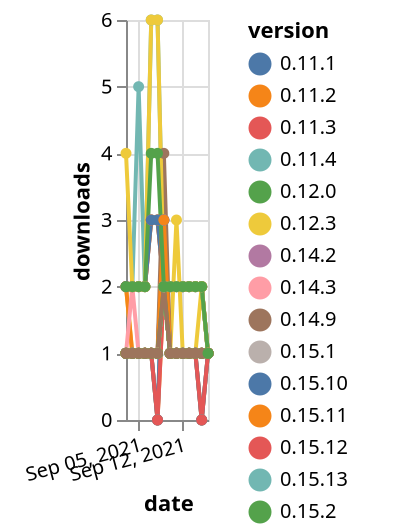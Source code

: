 {"$schema": "https://vega.github.io/schema/vega-lite/v5.json", "description": "A simple bar chart with embedded data.", "data": {"values": [{"date": "2021-09-03", "total": 2358, "delta": 2, "version": "0.11.3"}, {"date": "2021-09-04", "total": 2360, "delta": 2, "version": "0.11.3"}, {"date": "2021-09-05", "total": 2362, "delta": 2, "version": "0.11.3"}, {"date": "2021-09-06", "total": 2364, "delta": 2, "version": "0.11.3"}, {"date": "2021-09-07", "total": 2367, "delta": 3, "version": "0.11.3"}, {"date": "2021-09-08", "total": 2370, "delta": 3, "version": "0.11.3"}, {"date": "2021-09-09", "total": 2372, "delta": 2, "version": "0.11.3"}, {"date": "2021-09-10", "total": 2374, "delta": 2, "version": "0.11.3"}, {"date": "2021-09-11", "total": 2376, "delta": 2, "version": "0.11.3"}, {"date": "2021-09-12", "total": 2378, "delta": 2, "version": "0.11.3"}, {"date": "2021-09-13", "total": 2380, "delta": 2, "version": "0.11.3"}, {"date": "2021-09-14", "total": 2382, "delta": 2, "version": "0.11.3"}, {"date": "2021-09-15", "total": 2384, "delta": 2, "version": "0.11.3"}, {"date": "2021-09-16", "total": 2385, "delta": 1, "version": "0.11.3"}, {"date": "2021-09-03", "total": 253, "delta": 1, "version": "0.14.3"}, {"date": "2021-09-04", "total": 254, "delta": 1, "version": "0.14.3"}, {"date": "2021-09-05", "total": 255, "delta": 1, "version": "0.14.3"}, {"date": "2021-09-06", "total": 256, "delta": 1, "version": "0.14.3"}, {"date": "2021-09-07", "total": 257, "delta": 1, "version": "0.14.3"}, {"date": "2021-09-08", "total": 258, "delta": 1, "version": "0.14.3"}, {"date": "2021-09-09", "total": 260, "delta": 2, "version": "0.14.3"}, {"date": "2021-09-10", "total": 261, "delta": 1, "version": "0.14.3"}, {"date": "2021-09-11", "total": 262, "delta": 1, "version": "0.14.3"}, {"date": "2021-09-12", "total": 263, "delta": 1, "version": "0.14.3"}, {"date": "2021-09-13", "total": 264, "delta": 1, "version": "0.14.3"}, {"date": "2021-09-14", "total": 265, "delta": 1, "version": "0.14.3"}, {"date": "2021-09-15", "total": 266, "delta": 1, "version": "0.14.3"}, {"date": "2021-09-16", "total": 267, "delta": 1, "version": "0.14.3"}, {"date": "2021-09-03", "total": 238, "delta": 1, "version": "0.15.11"}, {"date": "2021-09-04", "total": 239, "delta": 1, "version": "0.15.11"}, {"date": "2021-09-05", "total": 240, "delta": 1, "version": "0.15.11"}, {"date": "2021-09-06", "total": 241, "delta": 1, "version": "0.15.11"}, {"date": "2021-09-07", "total": 242, "delta": 1, "version": "0.15.11"}, {"date": "2021-09-08", "total": 242, "delta": 0, "version": "0.15.11"}, {"date": "2021-09-09", "total": 244, "delta": 2, "version": "0.15.11"}, {"date": "2021-09-10", "total": 245, "delta": 1, "version": "0.15.11"}, {"date": "2021-09-11", "total": 246, "delta": 1, "version": "0.15.11"}, {"date": "2021-09-12", "total": 247, "delta": 1, "version": "0.15.11"}, {"date": "2021-09-13", "total": 248, "delta": 1, "version": "0.15.11"}, {"date": "2021-09-14", "total": 249, "delta": 1, "version": "0.15.11"}, {"date": "2021-09-15", "total": 249, "delta": 0, "version": "0.15.11"}, {"date": "2021-09-16", "total": 250, "delta": 1, "version": "0.15.11"}, {"date": "2021-09-03", "total": 196, "delta": 1, "version": "0.16.19"}, {"date": "2021-09-04", "total": 197, "delta": 1, "version": "0.16.19"}, {"date": "2021-09-05", "total": 198, "delta": 1, "version": "0.16.19"}, {"date": "2021-09-06", "total": 199, "delta": 1, "version": "0.16.19"}, {"date": "2021-09-07", "total": 200, "delta": 1, "version": "0.16.19"}, {"date": "2021-09-08", "total": 201, "delta": 1, "version": "0.16.19"}, {"date": "2021-09-09", "total": 203, "delta": 2, "version": "0.16.19"}, {"date": "2021-09-10", "total": 204, "delta": 1, "version": "0.16.19"}, {"date": "2021-09-11", "total": 205, "delta": 1, "version": "0.16.19"}, {"date": "2021-09-12", "total": 206, "delta": 1, "version": "0.16.19"}, {"date": "2021-09-13", "total": 207, "delta": 1, "version": "0.16.19"}, {"date": "2021-09-14", "total": 208, "delta": 1, "version": "0.16.19"}, {"date": "2021-09-15", "total": 209, "delta": 1, "version": "0.16.19"}, {"date": "2021-09-16", "total": 210, "delta": 1, "version": "0.16.19"}, {"date": "2021-09-03", "total": 242, "delta": 1, "version": "0.14.2"}, {"date": "2021-09-04", "total": 243, "delta": 1, "version": "0.14.2"}, {"date": "2021-09-05", "total": 244, "delta": 1, "version": "0.14.2"}, {"date": "2021-09-06", "total": 245, "delta": 1, "version": "0.14.2"}, {"date": "2021-09-07", "total": 246, "delta": 1, "version": "0.14.2"}, {"date": "2021-09-08", "total": 247, "delta": 1, "version": "0.14.2"}, {"date": "2021-09-09", "total": 249, "delta": 2, "version": "0.14.2"}, {"date": "2021-09-10", "total": 250, "delta": 1, "version": "0.14.2"}, {"date": "2021-09-11", "total": 251, "delta": 1, "version": "0.14.2"}, {"date": "2021-09-12", "total": 252, "delta": 1, "version": "0.14.2"}, {"date": "2021-09-13", "total": 253, "delta": 1, "version": "0.14.2"}, {"date": "2021-09-14", "total": 254, "delta": 1, "version": "0.14.2"}, {"date": "2021-09-15", "total": 255, "delta": 1, "version": "0.14.2"}, {"date": "2021-09-16", "total": 256, "delta": 1, "version": "0.14.2"}, {"date": "2021-09-03", "total": 298, "delta": 2, "version": "0.17.8"}, {"date": "2021-09-04", "total": 299, "delta": 1, "version": "0.17.8"}, {"date": "2021-09-05", "total": 300, "delta": 1, "version": "0.17.8"}, {"date": "2021-09-06", "total": 301, "delta": 1, "version": "0.17.8"}, {"date": "2021-09-07", "total": 302, "delta": 1, "version": "0.17.8"}, {"date": "2021-09-08", "total": 303, "delta": 1, "version": "0.17.8"}, {"date": "2021-09-09", "total": 305, "delta": 2, "version": "0.17.8"}, {"date": "2021-09-10", "total": 306, "delta": 1, "version": "0.17.8"}, {"date": "2021-09-11", "total": 309, "delta": 3, "version": "0.17.8"}, {"date": "2021-09-12", "total": 310, "delta": 1, "version": "0.17.8"}, {"date": "2021-09-13", "total": 311, "delta": 1, "version": "0.17.8"}, {"date": "2021-09-14", "total": 312, "delta": 1, "version": "0.17.8"}, {"date": "2021-09-15", "total": 314, "delta": 2, "version": "0.17.8"}, {"date": "2021-09-16", "total": 315, "delta": 1, "version": "0.17.8"}, {"date": "2021-09-03", "total": 174, "delta": 1, "version": "0.16.18"}, {"date": "2021-09-04", "total": 175, "delta": 1, "version": "0.16.18"}, {"date": "2021-09-05", "total": 176, "delta": 1, "version": "0.16.18"}, {"date": "2021-09-06", "total": 177, "delta": 1, "version": "0.16.18"}, {"date": "2021-09-07", "total": 178, "delta": 1, "version": "0.16.18"}, {"date": "2021-09-08", "total": 179, "delta": 1, "version": "0.16.18"}, {"date": "2021-09-09", "total": 181, "delta": 2, "version": "0.16.18"}, {"date": "2021-09-10", "total": 182, "delta": 1, "version": "0.16.18"}, {"date": "2021-09-11", "total": 183, "delta": 1, "version": "0.16.18"}, {"date": "2021-09-12", "total": 184, "delta": 1, "version": "0.16.18"}, {"date": "2021-09-13", "total": 185, "delta": 1, "version": "0.16.18"}, {"date": "2021-09-14", "total": 186, "delta": 1, "version": "0.16.18"}, {"date": "2021-09-15", "total": 187, "delta": 1, "version": "0.16.18"}, {"date": "2021-09-16", "total": 188, "delta": 1, "version": "0.16.18"}, {"date": "2021-09-03", "total": 828, "delta": 1, "version": "0.16.20"}, {"date": "2021-09-04", "total": 829, "delta": 1, "version": "0.16.20"}, {"date": "2021-09-05", "total": 830, "delta": 1, "version": "0.16.20"}, {"date": "2021-09-06", "total": 831, "delta": 1, "version": "0.16.20"}, {"date": "2021-09-07", "total": 832, "delta": 1, "version": "0.16.20"}, {"date": "2021-09-08", "total": 833, "delta": 1, "version": "0.16.20"}, {"date": "2021-09-09", "total": 835, "delta": 2, "version": "0.16.20"}, {"date": "2021-09-10", "total": 836, "delta": 1, "version": "0.16.20"}, {"date": "2021-09-11", "total": 837, "delta": 1, "version": "0.16.20"}, {"date": "2021-09-12", "total": 838, "delta": 1, "version": "0.16.20"}, {"date": "2021-09-13", "total": 839, "delta": 1, "version": "0.16.20"}, {"date": "2021-09-14", "total": 840, "delta": 1, "version": "0.16.20"}, {"date": "2021-09-15", "total": 841, "delta": 1, "version": "0.16.20"}, {"date": "2021-09-16", "total": 842, "delta": 1, "version": "0.16.20"}, {"date": "2021-09-03", "total": 161, "delta": 1, "version": "0.16.11"}, {"date": "2021-09-04", "total": 162, "delta": 1, "version": "0.16.11"}, {"date": "2021-09-05", "total": 163, "delta": 1, "version": "0.16.11"}, {"date": "2021-09-06", "total": 164, "delta": 1, "version": "0.16.11"}, {"date": "2021-09-07", "total": 165, "delta": 1, "version": "0.16.11"}, {"date": "2021-09-08", "total": 166, "delta": 1, "version": "0.16.11"}, {"date": "2021-09-09", "total": 168, "delta": 2, "version": "0.16.11"}, {"date": "2021-09-10", "total": 169, "delta": 1, "version": "0.16.11"}, {"date": "2021-09-11", "total": 170, "delta": 1, "version": "0.16.11"}, {"date": "2021-09-12", "total": 171, "delta": 1, "version": "0.16.11"}, {"date": "2021-09-13", "total": 172, "delta": 1, "version": "0.16.11"}, {"date": "2021-09-14", "total": 173, "delta": 1, "version": "0.16.11"}, {"date": "2021-09-15", "total": 174, "delta": 1, "version": "0.16.11"}, {"date": "2021-09-16", "total": 175, "delta": 1, "version": "0.16.11"}, {"date": "2021-09-03", "total": 184, "delta": 1, "version": "0.17.0"}, {"date": "2021-09-04", "total": 185, "delta": 1, "version": "0.17.0"}, {"date": "2021-09-05", "total": 186, "delta": 1, "version": "0.17.0"}, {"date": "2021-09-06", "total": 187, "delta": 1, "version": "0.17.0"}, {"date": "2021-09-07", "total": 188, "delta": 1, "version": "0.17.0"}, {"date": "2021-09-08", "total": 189, "delta": 1, "version": "0.17.0"}, {"date": "2021-09-09", "total": 191, "delta": 2, "version": "0.17.0"}, {"date": "2021-09-10", "total": 192, "delta": 1, "version": "0.17.0"}, {"date": "2021-09-11", "total": 193, "delta": 1, "version": "0.17.0"}, {"date": "2021-09-12", "total": 194, "delta": 1, "version": "0.17.0"}, {"date": "2021-09-13", "total": 195, "delta": 1, "version": "0.17.0"}, {"date": "2021-09-14", "total": 196, "delta": 1, "version": "0.17.0"}, {"date": "2021-09-15", "total": 197, "delta": 1, "version": "0.17.0"}, {"date": "2021-09-16", "total": 198, "delta": 1, "version": "0.17.0"}, {"date": "2021-09-03", "total": 3213, "delta": 2, "version": "0.11.4"}, {"date": "2021-09-04", "total": 3215, "delta": 2, "version": "0.11.4"}, {"date": "2021-09-05", "total": 3220, "delta": 5, "version": "0.11.4"}, {"date": "2021-09-06", "total": 3222, "delta": 2, "version": "0.11.4"}, {"date": "2021-09-07", "total": 3228, "delta": 6, "version": "0.11.4"}, {"date": "2021-09-08", "total": 3234, "delta": 6, "version": "0.11.4"}, {"date": "2021-09-09", "total": 3236, "delta": 2, "version": "0.11.4"}, {"date": "2021-09-10", "total": 3238, "delta": 2, "version": "0.11.4"}, {"date": "2021-09-11", "total": 3240, "delta": 2, "version": "0.11.4"}, {"date": "2021-09-12", "total": 3242, "delta": 2, "version": "0.11.4"}, {"date": "2021-09-13", "total": 3244, "delta": 2, "version": "0.11.4"}, {"date": "2021-09-14", "total": 3246, "delta": 2, "version": "0.11.4"}, {"date": "2021-09-15", "total": 3248, "delta": 2, "version": "0.11.4"}, {"date": "2021-09-16", "total": 3249, "delta": 1, "version": "0.11.4"}, {"date": "2021-09-03", "total": 233, "delta": 1, "version": "0.15.1"}, {"date": "2021-09-04", "total": 234, "delta": 1, "version": "0.15.1"}, {"date": "2021-09-05", "total": 235, "delta": 1, "version": "0.15.1"}, {"date": "2021-09-06", "total": 236, "delta": 1, "version": "0.15.1"}, {"date": "2021-09-07", "total": 237, "delta": 1, "version": "0.15.1"}, {"date": "2021-09-08", "total": 238, "delta": 1, "version": "0.15.1"}, {"date": "2021-09-09", "total": 240, "delta": 2, "version": "0.15.1"}, {"date": "2021-09-10", "total": 241, "delta": 1, "version": "0.15.1"}, {"date": "2021-09-11", "total": 242, "delta": 1, "version": "0.15.1"}, {"date": "2021-09-12", "total": 243, "delta": 1, "version": "0.15.1"}, {"date": "2021-09-13", "total": 244, "delta": 1, "version": "0.15.1"}, {"date": "2021-09-14", "total": 245, "delta": 1, "version": "0.15.1"}, {"date": "2021-09-15", "total": 246, "delta": 1, "version": "0.15.1"}, {"date": "2021-09-16", "total": 247, "delta": 1, "version": "0.15.1"}, {"date": "2021-09-03", "total": 190, "delta": 1, "version": "0.17.2"}, {"date": "2021-09-04", "total": 191, "delta": 1, "version": "0.17.2"}, {"date": "2021-09-05", "total": 192, "delta": 1, "version": "0.17.2"}, {"date": "2021-09-06", "total": 193, "delta": 1, "version": "0.17.2"}, {"date": "2021-09-07", "total": 194, "delta": 1, "version": "0.17.2"}, {"date": "2021-09-08", "total": 195, "delta": 1, "version": "0.17.2"}, {"date": "2021-09-09", "total": 197, "delta": 2, "version": "0.17.2"}, {"date": "2021-09-10", "total": 198, "delta": 1, "version": "0.17.2"}, {"date": "2021-09-11", "total": 199, "delta": 1, "version": "0.17.2"}, {"date": "2021-09-12", "total": 200, "delta": 1, "version": "0.17.2"}, {"date": "2021-09-13", "total": 201, "delta": 1, "version": "0.17.2"}, {"date": "2021-09-14", "total": 202, "delta": 1, "version": "0.17.2"}, {"date": "2021-09-15", "total": 203, "delta": 1, "version": "0.17.2"}, {"date": "2021-09-16", "total": 204, "delta": 1, "version": "0.17.2"}, {"date": "2021-09-03", "total": 126, "delta": 1, "version": "0.17.4"}, {"date": "2021-09-04", "total": 127, "delta": 1, "version": "0.17.4"}, {"date": "2021-09-05", "total": 128, "delta": 1, "version": "0.17.4"}, {"date": "2021-09-06", "total": 129, "delta": 1, "version": "0.17.4"}, {"date": "2021-09-07", "total": 130, "delta": 1, "version": "0.17.4"}, {"date": "2021-09-08", "total": 131, "delta": 1, "version": "0.17.4"}, {"date": "2021-09-09", "total": 133, "delta": 2, "version": "0.17.4"}, {"date": "2021-09-10", "total": 134, "delta": 1, "version": "0.17.4"}, {"date": "2021-09-11", "total": 135, "delta": 1, "version": "0.17.4"}, {"date": "2021-09-12", "total": 136, "delta": 1, "version": "0.17.4"}, {"date": "2021-09-13", "total": 137, "delta": 1, "version": "0.17.4"}, {"date": "2021-09-14", "total": 138, "delta": 1, "version": "0.17.4"}, {"date": "2021-09-15", "total": 139, "delta": 1, "version": "0.17.4"}, {"date": "2021-09-16", "total": 140, "delta": 1, "version": "0.17.4"}, {"date": "2021-09-03", "total": 126, "delta": 1, "version": "0.17.5"}, {"date": "2021-09-04", "total": 127, "delta": 1, "version": "0.17.5"}, {"date": "2021-09-05", "total": 128, "delta": 1, "version": "0.17.5"}, {"date": "2021-09-06", "total": 129, "delta": 1, "version": "0.17.5"}, {"date": "2021-09-07", "total": 130, "delta": 1, "version": "0.17.5"}, {"date": "2021-09-08", "total": 131, "delta": 1, "version": "0.17.5"}, {"date": "2021-09-09", "total": 133, "delta": 2, "version": "0.17.5"}, {"date": "2021-09-10", "total": 134, "delta": 1, "version": "0.17.5"}, {"date": "2021-09-11", "total": 135, "delta": 1, "version": "0.17.5"}, {"date": "2021-09-12", "total": 136, "delta": 1, "version": "0.17.5"}, {"date": "2021-09-13", "total": 137, "delta": 1, "version": "0.17.5"}, {"date": "2021-09-14", "total": 138, "delta": 1, "version": "0.17.5"}, {"date": "2021-09-15", "total": 139, "delta": 1, "version": "0.17.5"}, {"date": "2021-09-16", "total": 140, "delta": 1, "version": "0.17.5"}, {"date": "2021-09-03", "total": 129, "delta": 2, "version": "0.17.3"}, {"date": "2021-09-04", "total": 130, "delta": 1, "version": "0.17.3"}, {"date": "2021-09-05", "total": 131, "delta": 1, "version": "0.17.3"}, {"date": "2021-09-06", "total": 132, "delta": 1, "version": "0.17.3"}, {"date": "2021-09-07", "total": 133, "delta": 1, "version": "0.17.3"}, {"date": "2021-09-08", "total": 134, "delta": 1, "version": "0.17.3"}, {"date": "2021-09-09", "total": 136, "delta": 2, "version": "0.17.3"}, {"date": "2021-09-10", "total": 137, "delta": 1, "version": "0.17.3"}, {"date": "2021-09-11", "total": 138, "delta": 1, "version": "0.17.3"}, {"date": "2021-09-12", "total": 139, "delta": 1, "version": "0.17.3"}, {"date": "2021-09-13", "total": 140, "delta": 1, "version": "0.17.3"}, {"date": "2021-09-14", "total": 141, "delta": 1, "version": "0.17.3"}, {"date": "2021-09-15", "total": 142, "delta": 1, "version": "0.17.3"}, {"date": "2021-09-16", "total": 143, "delta": 1, "version": "0.17.3"}, {"date": "2021-09-03", "total": 232, "delta": 1, "version": "0.17.1"}, {"date": "2021-09-04", "total": 233, "delta": 1, "version": "0.17.1"}, {"date": "2021-09-05", "total": 234, "delta": 1, "version": "0.17.1"}, {"date": "2021-09-06", "total": 235, "delta": 1, "version": "0.17.1"}, {"date": "2021-09-07", "total": 236, "delta": 1, "version": "0.17.1"}, {"date": "2021-09-08", "total": 237, "delta": 1, "version": "0.17.1"}, {"date": "2021-09-09", "total": 239, "delta": 2, "version": "0.17.1"}, {"date": "2021-09-10", "total": 240, "delta": 1, "version": "0.17.1"}, {"date": "2021-09-11", "total": 241, "delta": 1, "version": "0.17.1"}, {"date": "2021-09-12", "total": 242, "delta": 1, "version": "0.17.1"}, {"date": "2021-09-13", "total": 243, "delta": 1, "version": "0.17.1"}, {"date": "2021-09-14", "total": 244, "delta": 1, "version": "0.17.1"}, {"date": "2021-09-15", "total": 245, "delta": 1, "version": "0.17.1"}, {"date": "2021-09-16", "total": 246, "delta": 1, "version": "0.17.1"}, {"date": "2021-09-03", "total": 246, "delta": 1, "version": "0.15.8"}, {"date": "2021-09-04", "total": 247, "delta": 1, "version": "0.15.8"}, {"date": "2021-09-05", "total": 248, "delta": 1, "version": "0.15.8"}, {"date": "2021-09-06", "total": 249, "delta": 1, "version": "0.15.8"}, {"date": "2021-09-07", "total": 250, "delta": 1, "version": "0.15.8"}, {"date": "2021-09-08", "total": 251, "delta": 1, "version": "0.15.8"}, {"date": "2021-09-09", "total": 253, "delta": 2, "version": "0.15.8"}, {"date": "2021-09-10", "total": 254, "delta": 1, "version": "0.15.8"}, {"date": "2021-09-11", "total": 255, "delta": 1, "version": "0.15.8"}, {"date": "2021-09-12", "total": 256, "delta": 1, "version": "0.15.8"}, {"date": "2021-09-13", "total": 257, "delta": 1, "version": "0.15.8"}, {"date": "2021-09-14", "total": 258, "delta": 1, "version": "0.15.8"}, {"date": "2021-09-15", "total": 259, "delta": 1, "version": "0.15.8"}, {"date": "2021-09-16", "total": 260, "delta": 1, "version": "0.15.8"}, {"date": "2021-09-03", "total": 1892, "delta": 1, "version": "0.16.8"}, {"date": "2021-09-04", "total": 1894, "delta": 2, "version": "0.16.8"}, {"date": "2021-09-05", "total": 1895, "delta": 1, "version": "0.16.8"}, {"date": "2021-09-06", "total": 1896, "delta": 1, "version": "0.16.8"}, {"date": "2021-09-07", "total": 1897, "delta": 1, "version": "0.16.8"}, {"date": "2021-09-08", "total": 1898, "delta": 1, "version": "0.16.8"}, {"date": "2021-09-09", "total": 1901, "delta": 3, "version": "0.16.8"}, {"date": "2021-09-10", "total": 1902, "delta": 1, "version": "0.16.8"}, {"date": "2021-09-11", "total": 1903, "delta": 1, "version": "0.16.8"}, {"date": "2021-09-12", "total": 1904, "delta": 1, "version": "0.16.8"}, {"date": "2021-09-13", "total": 1905, "delta": 1, "version": "0.16.8"}, {"date": "2021-09-14", "total": 1906, "delta": 1, "version": "0.16.8"}, {"date": "2021-09-15", "total": 1907, "delta": 1, "version": "0.16.8"}, {"date": "2021-09-16", "total": 1908, "delta": 1, "version": "0.16.8"}, {"date": "2021-09-03", "total": 2341, "delta": 2, "version": "0.11.2"}, {"date": "2021-09-04", "total": 2343, "delta": 2, "version": "0.11.2"}, {"date": "2021-09-05", "total": 2345, "delta": 2, "version": "0.11.2"}, {"date": "2021-09-06", "total": 2347, "delta": 2, "version": "0.11.2"}, {"date": "2021-09-07", "total": 2350, "delta": 3, "version": "0.11.2"}, {"date": "2021-09-08", "total": 2353, "delta": 3, "version": "0.11.2"}, {"date": "2021-09-09", "total": 2355, "delta": 2, "version": "0.11.2"}, {"date": "2021-09-10", "total": 2357, "delta": 2, "version": "0.11.2"}, {"date": "2021-09-11", "total": 2359, "delta": 2, "version": "0.11.2"}, {"date": "2021-09-12", "total": 2361, "delta": 2, "version": "0.11.2"}, {"date": "2021-09-13", "total": 2363, "delta": 2, "version": "0.11.2"}, {"date": "2021-09-14", "total": 2365, "delta": 2, "version": "0.11.2"}, {"date": "2021-09-15", "total": 2367, "delta": 2, "version": "0.11.2"}, {"date": "2021-09-16", "total": 2368, "delta": 1, "version": "0.11.2"}, {"date": "2021-09-03", "total": 280, "delta": 1, "version": "0.15.13"}, {"date": "2021-09-04", "total": 281, "delta": 1, "version": "0.15.13"}, {"date": "2021-09-05", "total": 282, "delta": 1, "version": "0.15.13"}, {"date": "2021-09-06", "total": 283, "delta": 1, "version": "0.15.13"}, {"date": "2021-09-07", "total": 284, "delta": 1, "version": "0.15.13"}, {"date": "2021-09-08", "total": 284, "delta": 0, "version": "0.15.13"}, {"date": "2021-09-09", "total": 287, "delta": 3, "version": "0.15.13"}, {"date": "2021-09-10", "total": 288, "delta": 1, "version": "0.15.13"}, {"date": "2021-09-11", "total": 289, "delta": 1, "version": "0.15.13"}, {"date": "2021-09-12", "total": 290, "delta": 1, "version": "0.15.13"}, {"date": "2021-09-13", "total": 291, "delta": 1, "version": "0.15.13"}, {"date": "2021-09-14", "total": 292, "delta": 1, "version": "0.15.13"}, {"date": "2021-09-15", "total": 292, "delta": 0, "version": "0.15.13"}, {"date": "2021-09-16", "total": 293, "delta": 1, "version": "0.15.13"}, {"date": "2021-09-03", "total": 159, "delta": 1, "version": "0.16.16"}, {"date": "2021-09-04", "total": 160, "delta": 1, "version": "0.16.16"}, {"date": "2021-09-05", "total": 161, "delta": 1, "version": "0.16.16"}, {"date": "2021-09-06", "total": 162, "delta": 1, "version": "0.16.16"}, {"date": "2021-09-07", "total": 163, "delta": 1, "version": "0.16.16"}, {"date": "2021-09-08", "total": 164, "delta": 1, "version": "0.16.16"}, {"date": "2021-09-09", "total": 166, "delta": 2, "version": "0.16.16"}, {"date": "2021-09-10", "total": 167, "delta": 1, "version": "0.16.16"}, {"date": "2021-09-11", "total": 168, "delta": 1, "version": "0.16.16"}, {"date": "2021-09-12", "total": 169, "delta": 1, "version": "0.16.16"}, {"date": "2021-09-13", "total": 170, "delta": 1, "version": "0.16.16"}, {"date": "2021-09-14", "total": 171, "delta": 1, "version": "0.16.16"}, {"date": "2021-09-15", "total": 172, "delta": 1, "version": "0.16.16"}, {"date": "2021-09-16", "total": 173, "delta": 1, "version": "0.16.16"}, {"date": "2021-09-03", "total": 391, "delta": 1, "version": "0.16.7"}, {"date": "2021-09-04", "total": 392, "delta": 1, "version": "0.16.7"}, {"date": "2021-09-05", "total": 393, "delta": 1, "version": "0.16.7"}, {"date": "2021-09-06", "total": 394, "delta": 1, "version": "0.16.7"}, {"date": "2021-09-07", "total": 395, "delta": 1, "version": "0.16.7"}, {"date": "2021-09-08", "total": 396, "delta": 1, "version": "0.16.7"}, {"date": "2021-09-09", "total": 399, "delta": 3, "version": "0.16.7"}, {"date": "2021-09-10", "total": 400, "delta": 1, "version": "0.16.7"}, {"date": "2021-09-11", "total": 401, "delta": 1, "version": "0.16.7"}, {"date": "2021-09-12", "total": 402, "delta": 1, "version": "0.16.7"}, {"date": "2021-09-13", "total": 403, "delta": 1, "version": "0.16.7"}, {"date": "2021-09-14", "total": 404, "delta": 1, "version": "0.16.7"}, {"date": "2021-09-15", "total": 405, "delta": 1, "version": "0.16.7"}, {"date": "2021-09-16", "total": 406, "delta": 1, "version": "0.16.7"}, {"date": "2021-09-03", "total": 214, "delta": 1, "version": "0.16.14"}, {"date": "2021-09-04", "total": 215, "delta": 1, "version": "0.16.14"}, {"date": "2021-09-05", "total": 216, "delta": 1, "version": "0.16.14"}, {"date": "2021-09-06", "total": 217, "delta": 1, "version": "0.16.14"}, {"date": "2021-09-07", "total": 218, "delta": 1, "version": "0.16.14"}, {"date": "2021-09-08", "total": 219, "delta": 1, "version": "0.16.14"}, {"date": "2021-09-09", "total": 221, "delta": 2, "version": "0.16.14"}, {"date": "2021-09-10", "total": 222, "delta": 1, "version": "0.16.14"}, {"date": "2021-09-11", "total": 223, "delta": 1, "version": "0.16.14"}, {"date": "2021-09-12", "total": 224, "delta": 1, "version": "0.16.14"}, {"date": "2021-09-13", "total": 225, "delta": 1, "version": "0.16.14"}, {"date": "2021-09-14", "total": 226, "delta": 1, "version": "0.16.14"}, {"date": "2021-09-15", "total": 227, "delta": 1, "version": "0.16.14"}, {"date": "2021-09-16", "total": 228, "delta": 1, "version": "0.16.14"}, {"date": "2021-09-03", "total": 147, "delta": 1, "version": "0.16.23"}, {"date": "2021-09-04", "total": 148, "delta": 1, "version": "0.16.23"}, {"date": "2021-09-05", "total": 149, "delta": 1, "version": "0.16.23"}, {"date": "2021-09-06", "total": 150, "delta": 1, "version": "0.16.23"}, {"date": "2021-09-07", "total": 151, "delta": 1, "version": "0.16.23"}, {"date": "2021-09-08", "total": 152, "delta": 1, "version": "0.16.23"}, {"date": "2021-09-09", "total": 154, "delta": 2, "version": "0.16.23"}, {"date": "2021-09-10", "total": 155, "delta": 1, "version": "0.16.23"}, {"date": "2021-09-11", "total": 156, "delta": 1, "version": "0.16.23"}, {"date": "2021-09-12", "total": 157, "delta": 1, "version": "0.16.23"}, {"date": "2021-09-13", "total": 158, "delta": 1, "version": "0.16.23"}, {"date": "2021-09-14", "total": 159, "delta": 1, "version": "0.16.23"}, {"date": "2021-09-15", "total": 160, "delta": 1, "version": "0.16.23"}, {"date": "2021-09-16", "total": 161, "delta": 1, "version": "0.16.23"}, {"date": "2021-09-03", "total": 2124, "delta": 1, "version": "0.16.21"}, {"date": "2021-09-04", "total": 2125, "delta": 1, "version": "0.16.21"}, {"date": "2021-09-05", "total": 2126, "delta": 1, "version": "0.16.21"}, {"date": "2021-09-06", "total": 2127, "delta": 1, "version": "0.16.21"}, {"date": "2021-09-07", "total": 2128, "delta": 1, "version": "0.16.21"}, {"date": "2021-09-08", "total": 2129, "delta": 1, "version": "0.16.21"}, {"date": "2021-09-09", "total": 2131, "delta": 2, "version": "0.16.21"}, {"date": "2021-09-10", "total": 2132, "delta": 1, "version": "0.16.21"}, {"date": "2021-09-11", "total": 2133, "delta": 1, "version": "0.16.21"}, {"date": "2021-09-12", "total": 2134, "delta": 1, "version": "0.16.21"}, {"date": "2021-09-13", "total": 2135, "delta": 1, "version": "0.16.21"}, {"date": "2021-09-14", "total": 2136, "delta": 1, "version": "0.16.21"}, {"date": "2021-09-15", "total": 2137, "delta": 1, "version": "0.16.21"}, {"date": "2021-09-16", "total": 2138, "delta": 1, "version": "0.16.21"}, {"date": "2021-09-03", "total": 119, "delta": 1, "version": "0.17.6"}, {"date": "2021-09-04", "total": 120, "delta": 1, "version": "0.17.6"}, {"date": "2021-09-05", "total": 121, "delta": 1, "version": "0.17.6"}, {"date": "2021-09-06", "total": 122, "delta": 1, "version": "0.17.6"}, {"date": "2021-09-07", "total": 123, "delta": 1, "version": "0.17.6"}, {"date": "2021-09-08", "total": 124, "delta": 1, "version": "0.17.6"}, {"date": "2021-09-09", "total": 126, "delta": 2, "version": "0.17.6"}, {"date": "2021-09-10", "total": 127, "delta": 1, "version": "0.17.6"}, {"date": "2021-09-11", "total": 128, "delta": 1, "version": "0.17.6"}, {"date": "2021-09-12", "total": 129, "delta": 1, "version": "0.17.6"}, {"date": "2021-09-13", "total": 130, "delta": 1, "version": "0.17.6"}, {"date": "2021-09-14", "total": 131, "delta": 1, "version": "0.17.6"}, {"date": "2021-09-15", "total": 132, "delta": 1, "version": "0.17.6"}, {"date": "2021-09-16", "total": 133, "delta": 1, "version": "0.17.6"}, {"date": "2021-09-03", "total": 661, "delta": 1, "version": "0.16.17"}, {"date": "2021-09-04", "total": 662, "delta": 1, "version": "0.16.17"}, {"date": "2021-09-05", "total": 663, "delta": 1, "version": "0.16.17"}, {"date": "2021-09-06", "total": 664, "delta": 1, "version": "0.16.17"}, {"date": "2021-09-07", "total": 665, "delta": 1, "version": "0.16.17"}, {"date": "2021-09-08", "total": 666, "delta": 1, "version": "0.16.17"}, {"date": "2021-09-09", "total": 668, "delta": 2, "version": "0.16.17"}, {"date": "2021-09-10", "total": 669, "delta": 1, "version": "0.16.17"}, {"date": "2021-09-11", "total": 670, "delta": 1, "version": "0.16.17"}, {"date": "2021-09-12", "total": 671, "delta": 1, "version": "0.16.17"}, {"date": "2021-09-13", "total": 672, "delta": 1, "version": "0.16.17"}, {"date": "2021-09-14", "total": 673, "delta": 1, "version": "0.16.17"}, {"date": "2021-09-15", "total": 674, "delta": 1, "version": "0.16.17"}, {"date": "2021-09-16", "total": 675, "delta": 1, "version": "0.16.17"}, {"date": "2021-09-03", "total": 389, "delta": 1, "version": "0.15.10"}, {"date": "2021-09-04", "total": 390, "delta": 1, "version": "0.15.10"}, {"date": "2021-09-05", "total": 391, "delta": 1, "version": "0.15.10"}, {"date": "2021-09-06", "total": 392, "delta": 1, "version": "0.15.10"}, {"date": "2021-09-07", "total": 393, "delta": 1, "version": "0.15.10"}, {"date": "2021-09-08", "total": 393, "delta": 0, "version": "0.15.10"}, {"date": "2021-09-09", "total": 396, "delta": 3, "version": "0.15.10"}, {"date": "2021-09-10", "total": 397, "delta": 1, "version": "0.15.10"}, {"date": "2021-09-11", "total": 398, "delta": 1, "version": "0.15.10"}, {"date": "2021-09-12", "total": 399, "delta": 1, "version": "0.15.10"}, {"date": "2021-09-13", "total": 400, "delta": 1, "version": "0.15.10"}, {"date": "2021-09-14", "total": 401, "delta": 1, "version": "0.15.10"}, {"date": "2021-09-15", "total": 401, "delta": 0, "version": "0.15.10"}, {"date": "2021-09-16", "total": 402, "delta": 1, "version": "0.15.10"}, {"date": "2021-09-03", "total": 248, "delta": 1, "version": "0.15.7"}, {"date": "2021-09-04", "total": 249, "delta": 1, "version": "0.15.7"}, {"date": "2021-09-05", "total": 250, "delta": 1, "version": "0.15.7"}, {"date": "2021-09-06", "total": 251, "delta": 1, "version": "0.15.7"}, {"date": "2021-09-07", "total": 252, "delta": 1, "version": "0.15.7"}, {"date": "2021-09-08", "total": 253, "delta": 1, "version": "0.15.7"}, {"date": "2021-09-09", "total": 255, "delta": 2, "version": "0.15.7"}, {"date": "2021-09-10", "total": 256, "delta": 1, "version": "0.15.7"}, {"date": "2021-09-11", "total": 257, "delta": 1, "version": "0.15.7"}, {"date": "2021-09-12", "total": 258, "delta": 1, "version": "0.15.7"}, {"date": "2021-09-13", "total": 259, "delta": 1, "version": "0.15.7"}, {"date": "2021-09-14", "total": 260, "delta": 1, "version": "0.15.7"}, {"date": "2021-09-15", "total": 261, "delta": 1, "version": "0.15.7"}, {"date": "2021-09-16", "total": 262, "delta": 1, "version": "0.15.7"}, {"date": "2021-09-03", "total": 266, "delta": 1, "version": "0.15.12"}, {"date": "2021-09-04", "total": 267, "delta": 1, "version": "0.15.12"}, {"date": "2021-09-05", "total": 268, "delta": 1, "version": "0.15.12"}, {"date": "2021-09-06", "total": 269, "delta": 1, "version": "0.15.12"}, {"date": "2021-09-07", "total": 270, "delta": 1, "version": "0.15.12"}, {"date": "2021-09-08", "total": 270, "delta": 0, "version": "0.15.12"}, {"date": "2021-09-09", "total": 272, "delta": 2, "version": "0.15.12"}, {"date": "2021-09-10", "total": 273, "delta": 1, "version": "0.15.12"}, {"date": "2021-09-11", "total": 274, "delta": 1, "version": "0.15.12"}, {"date": "2021-09-12", "total": 275, "delta": 1, "version": "0.15.12"}, {"date": "2021-09-13", "total": 276, "delta": 1, "version": "0.15.12"}, {"date": "2021-09-14", "total": 277, "delta": 1, "version": "0.15.12"}, {"date": "2021-09-15", "total": 277, "delta": 0, "version": "0.15.12"}, {"date": "2021-09-16", "total": 278, "delta": 1, "version": "0.15.12"}, {"date": "2021-09-03", "total": 203, "delta": 1, "version": "0.16.15"}, {"date": "2021-09-04", "total": 204, "delta": 1, "version": "0.16.15"}, {"date": "2021-09-05", "total": 205, "delta": 1, "version": "0.16.15"}, {"date": "2021-09-06", "total": 206, "delta": 1, "version": "0.16.15"}, {"date": "2021-09-07", "total": 207, "delta": 1, "version": "0.16.15"}, {"date": "2021-09-08", "total": 208, "delta": 1, "version": "0.16.15"}, {"date": "2021-09-09", "total": 210, "delta": 2, "version": "0.16.15"}, {"date": "2021-09-10", "total": 211, "delta": 1, "version": "0.16.15"}, {"date": "2021-09-11", "total": 212, "delta": 1, "version": "0.16.15"}, {"date": "2021-09-12", "total": 213, "delta": 1, "version": "0.16.15"}, {"date": "2021-09-13", "total": 214, "delta": 1, "version": "0.16.15"}, {"date": "2021-09-14", "total": 215, "delta": 1, "version": "0.16.15"}, {"date": "2021-09-15", "total": 216, "delta": 1, "version": "0.16.15"}, {"date": "2021-09-16", "total": 217, "delta": 1, "version": "0.16.15"}, {"date": "2021-09-03", "total": 151, "delta": 1, "version": "0.16.12"}, {"date": "2021-09-04", "total": 152, "delta": 1, "version": "0.16.12"}, {"date": "2021-09-05", "total": 153, "delta": 1, "version": "0.16.12"}, {"date": "2021-09-06", "total": 154, "delta": 1, "version": "0.16.12"}, {"date": "2021-09-07", "total": 155, "delta": 1, "version": "0.16.12"}, {"date": "2021-09-08", "total": 156, "delta": 1, "version": "0.16.12"}, {"date": "2021-09-09", "total": 158, "delta": 2, "version": "0.16.12"}, {"date": "2021-09-10", "total": 159, "delta": 1, "version": "0.16.12"}, {"date": "2021-09-11", "total": 160, "delta": 1, "version": "0.16.12"}, {"date": "2021-09-12", "total": 161, "delta": 1, "version": "0.16.12"}, {"date": "2021-09-13", "total": 162, "delta": 1, "version": "0.16.12"}, {"date": "2021-09-14", "total": 163, "delta": 1, "version": "0.16.12"}, {"date": "2021-09-15", "total": 164, "delta": 1, "version": "0.16.12"}, {"date": "2021-09-16", "total": 165, "delta": 1, "version": "0.16.12"}, {"date": "2021-09-03", "total": 149, "delta": 1, "version": "0.16.13"}, {"date": "2021-09-04", "total": 150, "delta": 1, "version": "0.16.13"}, {"date": "2021-09-05", "total": 151, "delta": 1, "version": "0.16.13"}, {"date": "2021-09-06", "total": 152, "delta": 1, "version": "0.16.13"}, {"date": "2021-09-07", "total": 153, "delta": 1, "version": "0.16.13"}, {"date": "2021-09-08", "total": 154, "delta": 1, "version": "0.16.13"}, {"date": "2021-09-09", "total": 156, "delta": 2, "version": "0.16.13"}, {"date": "2021-09-10", "total": 157, "delta": 1, "version": "0.16.13"}, {"date": "2021-09-11", "total": 158, "delta": 1, "version": "0.16.13"}, {"date": "2021-09-12", "total": 159, "delta": 1, "version": "0.16.13"}, {"date": "2021-09-13", "total": 160, "delta": 1, "version": "0.16.13"}, {"date": "2021-09-14", "total": 161, "delta": 1, "version": "0.16.13"}, {"date": "2021-09-15", "total": 162, "delta": 1, "version": "0.16.13"}, {"date": "2021-09-16", "total": 163, "delta": 1, "version": "0.16.13"}, {"date": "2021-09-03", "total": 264, "delta": 1, "version": "0.15.3"}, {"date": "2021-09-04", "total": 265, "delta": 1, "version": "0.15.3"}, {"date": "2021-09-05", "total": 266, "delta": 1, "version": "0.15.3"}, {"date": "2021-09-06", "total": 267, "delta": 1, "version": "0.15.3"}, {"date": "2021-09-07", "total": 268, "delta": 1, "version": "0.15.3"}, {"date": "2021-09-08", "total": 269, "delta": 1, "version": "0.15.3"}, {"date": "2021-09-09", "total": 271, "delta": 2, "version": "0.15.3"}, {"date": "2021-09-10", "total": 272, "delta": 1, "version": "0.15.3"}, {"date": "2021-09-11", "total": 273, "delta": 1, "version": "0.15.3"}, {"date": "2021-09-12", "total": 274, "delta": 1, "version": "0.15.3"}, {"date": "2021-09-13", "total": 275, "delta": 1, "version": "0.15.3"}, {"date": "2021-09-14", "total": 276, "delta": 1, "version": "0.15.3"}, {"date": "2021-09-15", "total": 277, "delta": 1, "version": "0.15.3"}, {"date": "2021-09-16", "total": 278, "delta": 1, "version": "0.15.3"}, {"date": "2021-09-03", "total": 2350, "delta": 2, "version": "0.11.1"}, {"date": "2021-09-04", "total": 2352, "delta": 2, "version": "0.11.1"}, {"date": "2021-09-05", "total": 2354, "delta": 2, "version": "0.11.1"}, {"date": "2021-09-06", "total": 2356, "delta": 2, "version": "0.11.1"}, {"date": "2021-09-07", "total": 2359, "delta": 3, "version": "0.11.1"}, {"date": "2021-09-08", "total": 2362, "delta": 3, "version": "0.11.1"}, {"date": "2021-09-09", "total": 2364, "delta": 2, "version": "0.11.1"}, {"date": "2021-09-10", "total": 2366, "delta": 2, "version": "0.11.1"}, {"date": "2021-09-11", "total": 2368, "delta": 2, "version": "0.11.1"}, {"date": "2021-09-12", "total": 2370, "delta": 2, "version": "0.11.1"}, {"date": "2021-09-13", "total": 2372, "delta": 2, "version": "0.11.1"}, {"date": "2021-09-14", "total": 2374, "delta": 2, "version": "0.11.1"}, {"date": "2021-09-15", "total": 2376, "delta": 2, "version": "0.11.1"}, {"date": "2021-09-16", "total": 2377, "delta": 1, "version": "0.11.1"}, {"date": "2021-09-03", "total": 243, "delta": 1, "version": "0.14.9"}, {"date": "2021-09-04", "total": 244, "delta": 1, "version": "0.14.9"}, {"date": "2021-09-05", "total": 245, "delta": 1, "version": "0.14.9"}, {"date": "2021-09-06", "total": 246, "delta": 1, "version": "0.14.9"}, {"date": "2021-09-07", "total": 247, "delta": 1, "version": "0.14.9"}, {"date": "2021-09-08", "total": 248, "delta": 1, "version": "0.14.9"}, {"date": "2021-09-09", "total": 250, "delta": 2, "version": "0.14.9"}, {"date": "2021-09-10", "total": 251, "delta": 1, "version": "0.14.9"}, {"date": "2021-09-11", "total": 252, "delta": 1, "version": "0.14.9"}, {"date": "2021-09-12", "total": 253, "delta": 1, "version": "0.14.9"}, {"date": "2021-09-13", "total": 254, "delta": 1, "version": "0.14.9"}, {"date": "2021-09-14", "total": 255, "delta": 1, "version": "0.14.9"}, {"date": "2021-09-15", "total": 256, "delta": 1, "version": "0.14.9"}, {"date": "2021-09-16", "total": 257, "delta": 1, "version": "0.14.9"}, {"date": "2021-09-03", "total": 219, "delta": 1, "version": "0.16.10"}, {"date": "2021-09-04", "total": 220, "delta": 1, "version": "0.16.10"}, {"date": "2021-09-05", "total": 221, "delta": 1, "version": "0.16.10"}, {"date": "2021-09-06", "total": 222, "delta": 1, "version": "0.16.10"}, {"date": "2021-09-07", "total": 223, "delta": 1, "version": "0.16.10"}, {"date": "2021-09-08", "total": 224, "delta": 1, "version": "0.16.10"}, {"date": "2021-09-09", "total": 228, "delta": 4, "version": "0.16.10"}, {"date": "2021-09-10", "total": 229, "delta": 1, "version": "0.16.10"}, {"date": "2021-09-11", "total": 230, "delta": 1, "version": "0.16.10"}, {"date": "2021-09-12", "total": 231, "delta": 1, "version": "0.16.10"}, {"date": "2021-09-13", "total": 232, "delta": 1, "version": "0.16.10"}, {"date": "2021-09-14", "total": 233, "delta": 1, "version": "0.16.10"}, {"date": "2021-09-15", "total": 234, "delta": 1, "version": "0.16.10"}, {"date": "2021-09-16", "total": 235, "delta": 1, "version": "0.16.10"}, {"date": "2021-09-03", "total": 195, "delta": 1, "version": "0.16.6"}, {"date": "2021-09-04", "total": 196, "delta": 1, "version": "0.16.6"}, {"date": "2021-09-05", "total": 197, "delta": 1, "version": "0.16.6"}, {"date": "2021-09-06", "total": 198, "delta": 1, "version": "0.16.6"}, {"date": "2021-09-07", "total": 199, "delta": 1, "version": "0.16.6"}, {"date": "2021-09-08", "total": 200, "delta": 1, "version": "0.16.6"}, {"date": "2021-09-09", "total": 202, "delta": 2, "version": "0.16.6"}, {"date": "2021-09-10", "total": 203, "delta": 1, "version": "0.16.6"}, {"date": "2021-09-11", "total": 204, "delta": 1, "version": "0.16.6"}, {"date": "2021-09-12", "total": 205, "delta": 1, "version": "0.16.6"}, {"date": "2021-09-13", "total": 206, "delta": 1, "version": "0.16.6"}, {"date": "2021-09-14", "total": 207, "delta": 1, "version": "0.16.6"}, {"date": "2021-09-15", "total": 208, "delta": 1, "version": "0.16.6"}, {"date": "2021-09-16", "total": 209, "delta": 1, "version": "0.16.6"}, {"date": "2021-09-03", "total": 190, "delta": 1, "version": "0.16.5"}, {"date": "2021-09-04", "total": 191, "delta": 1, "version": "0.16.5"}, {"date": "2021-09-05", "total": 192, "delta": 1, "version": "0.16.5"}, {"date": "2021-09-06", "total": 193, "delta": 1, "version": "0.16.5"}, {"date": "2021-09-07", "total": 194, "delta": 1, "version": "0.16.5"}, {"date": "2021-09-08", "total": 195, "delta": 1, "version": "0.16.5"}, {"date": "2021-09-09", "total": 197, "delta": 2, "version": "0.16.5"}, {"date": "2021-09-10", "total": 198, "delta": 1, "version": "0.16.5"}, {"date": "2021-09-11", "total": 199, "delta": 1, "version": "0.16.5"}, {"date": "2021-09-12", "total": 200, "delta": 1, "version": "0.16.5"}, {"date": "2021-09-13", "total": 201, "delta": 1, "version": "0.16.5"}, {"date": "2021-09-14", "total": 202, "delta": 1, "version": "0.16.5"}, {"date": "2021-09-15", "total": 203, "delta": 1, "version": "0.16.5"}, {"date": "2021-09-16", "total": 204, "delta": 1, "version": "0.16.5"}, {"date": "2021-09-03", "total": 3211, "delta": 4, "version": "0.12.3"}, {"date": "2021-09-04", "total": 3213, "delta": 2, "version": "0.12.3"}, {"date": "2021-09-05", "total": 3215, "delta": 2, "version": "0.12.3"}, {"date": "2021-09-06", "total": 3217, "delta": 2, "version": "0.12.3"}, {"date": "2021-09-07", "total": 3223, "delta": 6, "version": "0.12.3"}, {"date": "2021-09-08", "total": 3229, "delta": 6, "version": "0.12.3"}, {"date": "2021-09-09", "total": 3231, "delta": 2, "version": "0.12.3"}, {"date": "2021-09-10", "total": 3233, "delta": 2, "version": "0.12.3"}, {"date": "2021-09-11", "total": 3235, "delta": 2, "version": "0.12.3"}, {"date": "2021-09-12", "total": 3237, "delta": 2, "version": "0.12.3"}, {"date": "2021-09-13", "total": 3239, "delta": 2, "version": "0.12.3"}, {"date": "2021-09-14", "total": 3241, "delta": 2, "version": "0.12.3"}, {"date": "2021-09-15", "total": 3243, "delta": 2, "version": "0.12.3"}, {"date": "2021-09-16", "total": 3244, "delta": 1, "version": "0.12.3"}, {"date": "2021-09-03", "total": 183, "delta": 1, "version": "0.16.3"}, {"date": "2021-09-04", "total": 184, "delta": 1, "version": "0.16.3"}, {"date": "2021-09-05", "total": 185, "delta": 1, "version": "0.16.3"}, {"date": "2021-09-06", "total": 186, "delta": 1, "version": "0.16.3"}, {"date": "2021-09-07", "total": 187, "delta": 1, "version": "0.16.3"}, {"date": "2021-09-08", "total": 188, "delta": 1, "version": "0.16.3"}, {"date": "2021-09-09", "total": 190, "delta": 2, "version": "0.16.3"}, {"date": "2021-09-10", "total": 191, "delta": 1, "version": "0.16.3"}, {"date": "2021-09-11", "total": 192, "delta": 1, "version": "0.16.3"}, {"date": "2021-09-12", "total": 193, "delta": 1, "version": "0.16.3"}, {"date": "2021-09-13", "total": 194, "delta": 1, "version": "0.16.3"}, {"date": "2021-09-14", "total": 195, "delta": 1, "version": "0.16.3"}, {"date": "2021-09-15", "total": 196, "delta": 1, "version": "0.16.3"}, {"date": "2021-09-16", "total": 197, "delta": 1, "version": "0.16.3"}, {"date": "2021-09-03", "total": 199, "delta": 1, "version": "0.16.22"}, {"date": "2021-09-04", "total": 200, "delta": 1, "version": "0.16.22"}, {"date": "2021-09-05", "total": 201, "delta": 1, "version": "0.16.22"}, {"date": "2021-09-06", "total": 202, "delta": 1, "version": "0.16.22"}, {"date": "2021-09-07", "total": 203, "delta": 1, "version": "0.16.22"}, {"date": "2021-09-08", "total": 204, "delta": 1, "version": "0.16.22"}, {"date": "2021-09-09", "total": 207, "delta": 3, "version": "0.16.22"}, {"date": "2021-09-10", "total": 208, "delta": 1, "version": "0.16.22"}, {"date": "2021-09-11", "total": 209, "delta": 1, "version": "0.16.22"}, {"date": "2021-09-12", "total": 210, "delta": 1, "version": "0.16.22"}, {"date": "2021-09-13", "total": 211, "delta": 1, "version": "0.16.22"}, {"date": "2021-09-14", "total": 212, "delta": 1, "version": "0.16.22"}, {"date": "2021-09-15", "total": 213, "delta": 1, "version": "0.16.22"}, {"date": "2021-09-16", "total": 214, "delta": 1, "version": "0.16.22"}, {"date": "2021-09-03", "total": 227, "delta": 1, "version": "0.15.2"}, {"date": "2021-09-04", "total": 228, "delta": 1, "version": "0.15.2"}, {"date": "2021-09-05", "total": 229, "delta": 1, "version": "0.15.2"}, {"date": "2021-09-06", "total": 230, "delta": 1, "version": "0.15.2"}, {"date": "2021-09-07", "total": 231, "delta": 1, "version": "0.15.2"}, {"date": "2021-09-08", "total": 232, "delta": 1, "version": "0.15.2"}, {"date": "2021-09-09", "total": 234, "delta": 2, "version": "0.15.2"}, {"date": "2021-09-10", "total": 235, "delta": 1, "version": "0.15.2"}, {"date": "2021-09-11", "total": 236, "delta": 1, "version": "0.15.2"}, {"date": "2021-09-12", "total": 237, "delta": 1, "version": "0.15.2"}, {"date": "2021-09-13", "total": 238, "delta": 1, "version": "0.15.2"}, {"date": "2021-09-14", "total": 239, "delta": 1, "version": "0.15.2"}, {"date": "2021-09-15", "total": 240, "delta": 1, "version": "0.15.2"}, {"date": "2021-09-16", "total": 241, "delta": 1, "version": "0.15.2"}, {"date": "2021-09-03", "total": 205, "delta": 1, "version": "0.16.2"}, {"date": "2021-09-04", "total": 206, "delta": 1, "version": "0.16.2"}, {"date": "2021-09-05", "total": 207, "delta": 1, "version": "0.16.2"}, {"date": "2021-09-06", "total": 208, "delta": 1, "version": "0.16.2"}, {"date": "2021-09-07", "total": 209, "delta": 1, "version": "0.16.2"}, {"date": "2021-09-08", "total": 210, "delta": 1, "version": "0.16.2"}, {"date": "2021-09-09", "total": 212, "delta": 2, "version": "0.16.2"}, {"date": "2021-09-10", "total": 213, "delta": 1, "version": "0.16.2"}, {"date": "2021-09-11", "total": 214, "delta": 1, "version": "0.16.2"}, {"date": "2021-09-12", "total": 215, "delta": 1, "version": "0.16.2"}, {"date": "2021-09-13", "total": 216, "delta": 1, "version": "0.16.2"}, {"date": "2021-09-14", "total": 217, "delta": 1, "version": "0.16.2"}, {"date": "2021-09-15", "total": 218, "delta": 1, "version": "0.16.2"}, {"date": "2021-09-16", "total": 219, "delta": 1, "version": "0.16.2"}, {"date": "2021-09-03", "total": 2775, "delta": 2, "version": "0.12.0"}, {"date": "2021-09-04", "total": 2777, "delta": 2, "version": "0.12.0"}, {"date": "2021-09-05", "total": 2779, "delta": 2, "version": "0.12.0"}, {"date": "2021-09-06", "total": 2781, "delta": 2, "version": "0.12.0"}, {"date": "2021-09-07", "total": 2785, "delta": 4, "version": "0.12.0"}, {"date": "2021-09-08", "total": 2789, "delta": 4, "version": "0.12.0"}, {"date": "2021-09-09", "total": 2791, "delta": 2, "version": "0.12.0"}, {"date": "2021-09-10", "total": 2793, "delta": 2, "version": "0.12.0"}, {"date": "2021-09-11", "total": 2795, "delta": 2, "version": "0.12.0"}, {"date": "2021-09-12", "total": 2797, "delta": 2, "version": "0.12.0"}, {"date": "2021-09-13", "total": 2799, "delta": 2, "version": "0.12.0"}, {"date": "2021-09-14", "total": 2801, "delta": 2, "version": "0.12.0"}, {"date": "2021-09-15", "total": 2803, "delta": 2, "version": "0.12.0"}, {"date": "2021-09-16", "total": 2804, "delta": 1, "version": "0.12.0"}]}, "width": "container", "mark": {"type": "line", "point": {"filled": true}}, "encoding": {"x": {"field": "date", "type": "temporal", "timeUnit": "yearmonthdate", "title": "date", "axis": {"labelAngle": -15}}, "y": {"field": "delta", "type": "quantitative", "title": "downloads"}, "color": {"field": "version", "type": "nominal"}, "tooltip": {"field": "delta"}}}